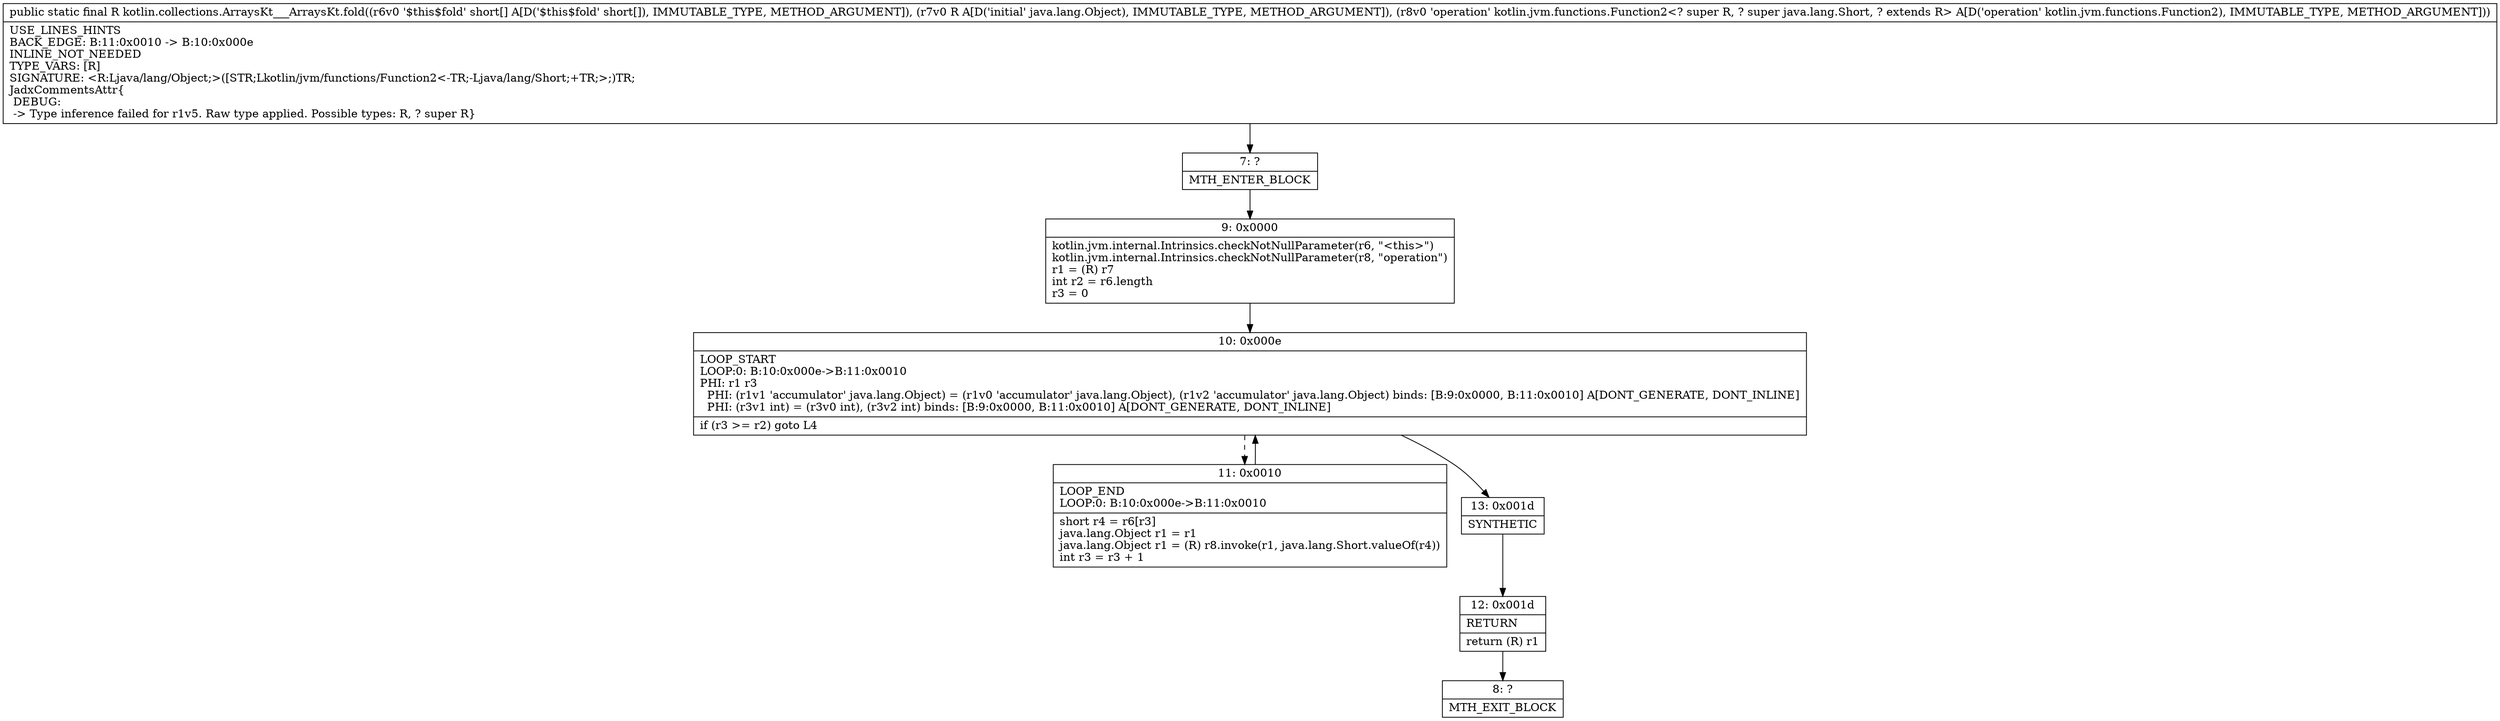 digraph "CFG forkotlin.collections.ArraysKt___ArraysKt.fold([SLjava\/lang\/Object;Lkotlin\/jvm\/functions\/Function2;)Ljava\/lang\/Object;" {
Node_7 [shape=record,label="{7\:\ ?|MTH_ENTER_BLOCK\l}"];
Node_9 [shape=record,label="{9\:\ 0x0000|kotlin.jvm.internal.Intrinsics.checkNotNullParameter(r6, \"\<this\>\")\lkotlin.jvm.internal.Intrinsics.checkNotNullParameter(r8, \"operation\")\lr1 = (R) r7\lint r2 = r6.length\lr3 = 0\l}"];
Node_10 [shape=record,label="{10\:\ 0x000e|LOOP_START\lLOOP:0: B:10:0x000e\-\>B:11:0x0010\lPHI: r1 r3 \l  PHI: (r1v1 'accumulator' java.lang.Object) = (r1v0 'accumulator' java.lang.Object), (r1v2 'accumulator' java.lang.Object) binds: [B:9:0x0000, B:11:0x0010] A[DONT_GENERATE, DONT_INLINE]\l  PHI: (r3v1 int) = (r3v0 int), (r3v2 int) binds: [B:9:0x0000, B:11:0x0010] A[DONT_GENERATE, DONT_INLINE]\l|if (r3 \>= r2) goto L4\l}"];
Node_11 [shape=record,label="{11\:\ 0x0010|LOOP_END\lLOOP:0: B:10:0x000e\-\>B:11:0x0010\l|short r4 = r6[r3]\ljava.lang.Object r1 = r1\ljava.lang.Object r1 = (R) r8.invoke(r1, java.lang.Short.valueOf(r4))\lint r3 = r3 + 1\l}"];
Node_13 [shape=record,label="{13\:\ 0x001d|SYNTHETIC\l}"];
Node_12 [shape=record,label="{12\:\ 0x001d|RETURN\l|return (R) r1\l}"];
Node_8 [shape=record,label="{8\:\ ?|MTH_EXIT_BLOCK\l}"];
MethodNode[shape=record,label="{public static final R kotlin.collections.ArraysKt___ArraysKt.fold((r6v0 '$this$fold' short[] A[D('$this$fold' short[]), IMMUTABLE_TYPE, METHOD_ARGUMENT]), (r7v0 R A[D('initial' java.lang.Object), IMMUTABLE_TYPE, METHOD_ARGUMENT]), (r8v0 'operation' kotlin.jvm.functions.Function2\<? super R, ? super java.lang.Short, ? extends R\> A[D('operation' kotlin.jvm.functions.Function2), IMMUTABLE_TYPE, METHOD_ARGUMENT]))  | USE_LINES_HINTS\lBACK_EDGE: B:11:0x0010 \-\> B:10:0x000e\lINLINE_NOT_NEEDED\lTYPE_VARS: [R]\lSIGNATURE: \<R:Ljava\/lang\/Object;\>([STR;Lkotlin\/jvm\/functions\/Function2\<\-TR;\-Ljava\/lang\/Short;+TR;\>;)TR;\lJadxCommentsAttr\{\l DEBUG: \l \-\> Type inference failed for r1v5. Raw type applied. Possible types: R, ? super R\}\l}"];
MethodNode -> Node_7;Node_7 -> Node_9;
Node_9 -> Node_10;
Node_10 -> Node_11[style=dashed];
Node_10 -> Node_13;
Node_11 -> Node_10;
Node_13 -> Node_12;
Node_12 -> Node_8;
}

